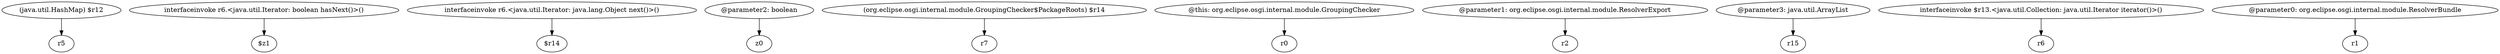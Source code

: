 digraph g {
0[label="(java.util.HashMap) $r12"]
1[label="r5"]
0->1[label=""]
2[label="interfaceinvoke r6.<java.util.Iterator: boolean hasNext()>()"]
3[label="$z1"]
2->3[label=""]
4[label="interfaceinvoke r6.<java.util.Iterator: java.lang.Object next()>()"]
5[label="$r14"]
4->5[label=""]
6[label="@parameter2: boolean"]
7[label="z0"]
6->7[label=""]
8[label="(org.eclipse.osgi.internal.module.GroupingChecker$PackageRoots) $r14"]
9[label="r7"]
8->9[label=""]
10[label="@this: org.eclipse.osgi.internal.module.GroupingChecker"]
11[label="r0"]
10->11[label=""]
12[label="@parameter1: org.eclipse.osgi.internal.module.ResolverExport"]
13[label="r2"]
12->13[label=""]
14[label="@parameter3: java.util.ArrayList"]
15[label="r15"]
14->15[label=""]
16[label="interfaceinvoke $r13.<java.util.Collection: java.util.Iterator iterator()>()"]
17[label="r6"]
16->17[label=""]
18[label="@parameter0: org.eclipse.osgi.internal.module.ResolverBundle"]
19[label="r1"]
18->19[label=""]
}